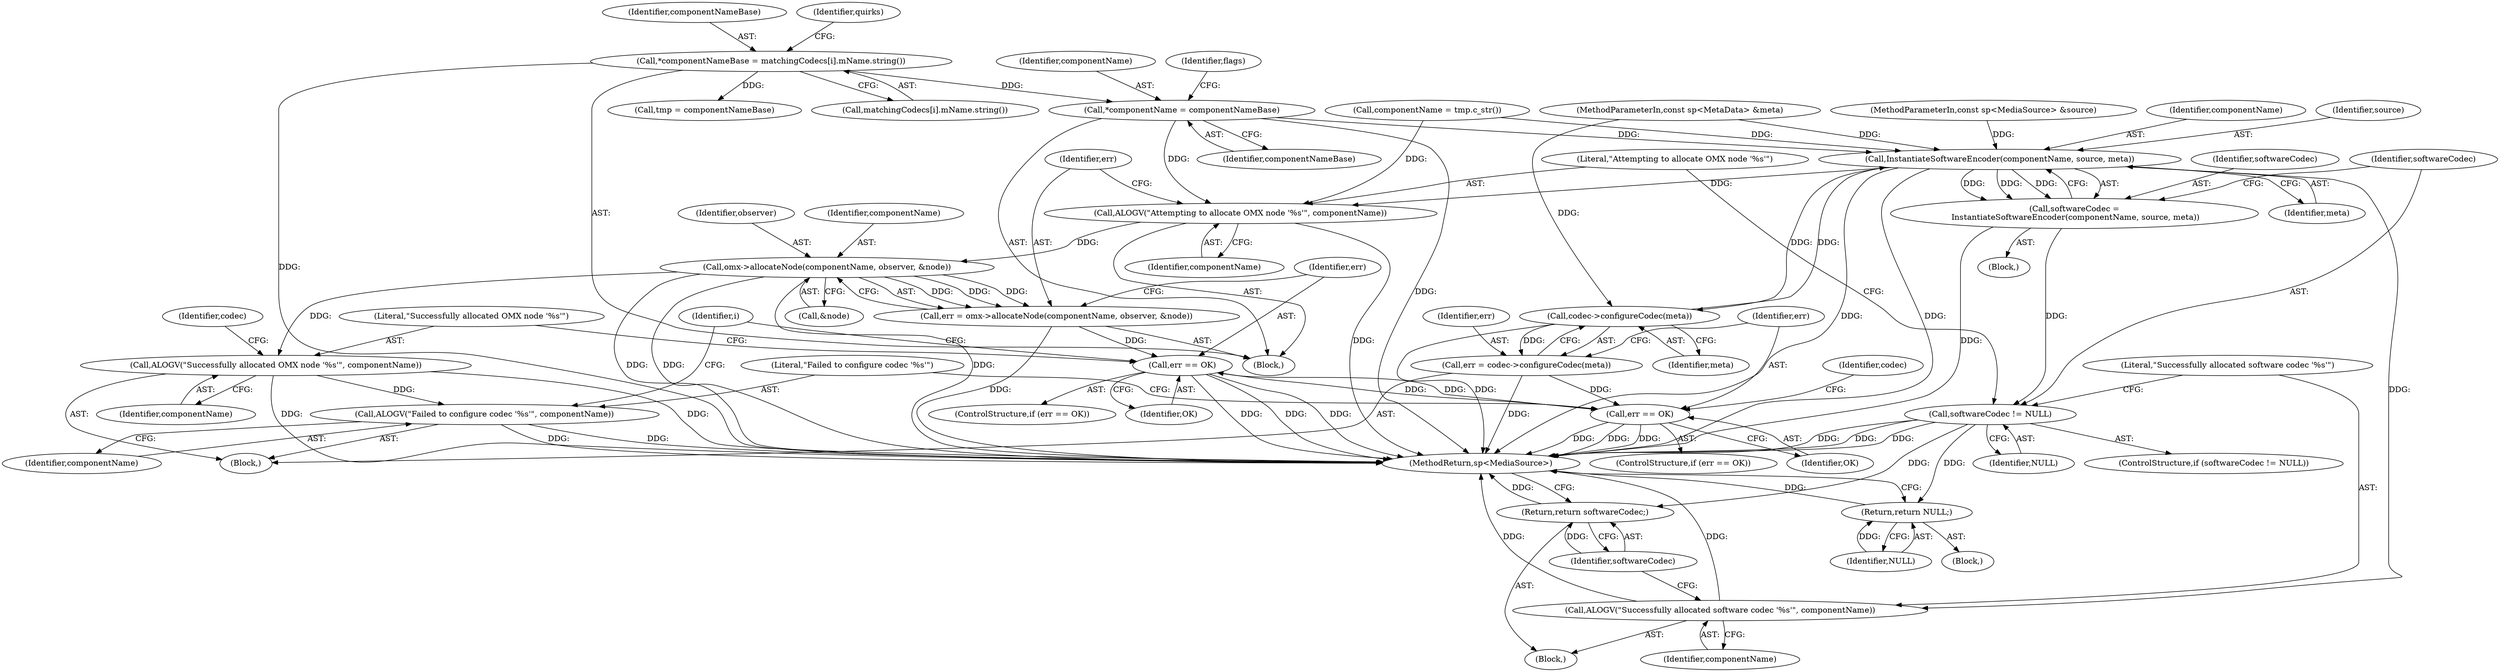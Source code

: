digraph "0_Android_0bb5ced60304da7f61478ffd359e7ba65d72f181_0@pointer" {
"1000185" [label="(Call,*componentName = componentNameBase)"];
"1000173" [label="(Call,*componentNameBase = matchingCodecs[i].mName.string())"];
"1000208" [label="(Call,InstantiateSoftwareEncoder(componentName, source, meta))"];
"1000206" [label="(Call,softwareCodec =\n InstantiateSoftwareEncoder(componentName, source, meta))"];
"1000213" [label="(Call,softwareCodec != NULL)"];
"1000220" [label="(Return,return softwareCodec;)"];
"1000262" [label="(Return,return NULL;)"];
"1000217" [label="(Call,ALOGV(\"Successfully allocated software codec '%s'\", componentName))"];
"1000222" [label="(Call,ALOGV(\"Attempting to allocate OMX node '%s'\", componentName))"];
"1000228" [label="(Call,omx->allocateNode(componentName, observer, &node))"];
"1000226" [label="(Call,err = omx->allocateNode(componentName, observer, &node))"];
"1000234" [label="(Call,err == OK)"];
"1000253" [label="(Call,err == OK)"];
"1000238" [label="(Call,ALOGV(\"Successfully allocated OMX node '%s'\", componentName))"];
"1000259" [label="(Call,ALOGV(\"Failed to configure codec '%s'\", componentName))"];
"1000250" [label="(Call,codec->configureCodec(meta))"];
"1000248" [label="(Call,err = codec->configureCodec(meta))"];
"1000186" [label="(Identifier,componentName)"];
"1000221" [label="(Identifier,softwareCodec)"];
"1000263" [label="(Identifier,NULL)"];
"1000217" [label="(Call,ALOGV(\"Successfully allocated software codec '%s'\", componentName))"];
"1000213" [label="(Call,softwareCodec != NULL)"];
"1000214" [label="(Identifier,softwareCodec)"];
"1000224" [label="(Identifier,componentName)"];
"1000227" [label="(Identifier,err)"];
"1000228" [label="(Call,omx->allocateNode(componentName, observer, &node))"];
"1000226" [label="(Call,err = omx->allocateNode(componentName, observer, &node))"];
"1000239" [label="(Literal,\"Successfully allocated OMX node '%s'\")"];
"1000219" [label="(Identifier,componentName)"];
"1000260" [label="(Literal,\"Failed to configure codec '%s'\")"];
"1000216" [label="(Block,)"];
"1000104" [label="(MethodParameterIn,const sp<MediaSource> &source)"];
"1000206" [label="(Call,softwareCodec =\n InstantiateSoftwareEncoder(componentName, source, meta))"];
"1000174" [label="(Identifier,componentNameBase)"];
"1000229" [label="(Identifier,componentName)"];
"1000252" [label="(ControlStructure,if (err == OK))"];
"1000178" [label="(Identifier,quirks)"];
"1000204" [label="(Block,)"];
"1000262" [label="(Return,return NULL;)"];
"1000230" [label="(Identifier,observer)"];
"1000240" [label="(Identifier,componentName)"];
"1000243" [label="(Identifier,codec)"];
"1000215" [label="(Identifier,NULL)"];
"1000199" [label="(Call,componentName = tmp.c_str())"];
"1000233" [label="(ControlStructure,if (err == OK))"];
"1000248" [label="(Call,err = codec->configureCodec(meta))"];
"1000212" [label="(ControlStructure,if (softwareCodec != NULL))"];
"1000191" [label="(Identifier,flags)"];
"1000234" [label="(Call,err == OK)"];
"1000261" [label="(Identifier,componentName)"];
"1000209" [label="(Identifier,componentName)"];
"1000187" [label="(Identifier,componentNameBase)"];
"1000235" [label="(Identifier,err)"];
"1000220" [label="(Return,return softwareCodec;)"];
"1000231" [label="(Call,&node)"];
"1000207" [label="(Identifier,softwareCodec)"];
"1000237" [label="(Block,)"];
"1000185" [label="(Call,*componentName = componentNameBase)"];
"1000175" [label="(Call,matchingCodecs[i].mName.string())"];
"1000194" [label="(Call,tmp = componentNameBase)"];
"1000259" [label="(Call,ALOGV(\"Failed to configure codec '%s'\", componentName))"];
"1000208" [label="(Call,InstantiateSoftwareEncoder(componentName, source, meta))"];
"1000170" [label="(Identifier,i)"];
"1000173" [label="(Call,*componentNameBase = matchingCodecs[i].mName.string())"];
"1000238" [label="(Call,ALOGV(\"Successfully allocated OMX node '%s'\", componentName))"];
"1000251" [label="(Identifier,meta)"];
"1000264" [label="(MethodReturn,sp<MediaSource>)"];
"1000108" [label="(Block,)"];
"1000236" [label="(Identifier,OK)"];
"1000253" [label="(Call,err == OK)"];
"1000222" [label="(Call,ALOGV(\"Attempting to allocate OMX node '%s'\", componentName))"];
"1000255" [label="(Identifier,OK)"];
"1000171" [label="(Block,)"];
"1000218" [label="(Literal,\"Successfully allocated software codec '%s'\")"];
"1000250" [label="(Call,codec->configureCodec(meta))"];
"1000223" [label="(Literal,\"Attempting to allocate OMX node '%s'\")"];
"1000249" [label="(Identifier,err)"];
"1000210" [label="(Identifier,source)"];
"1000254" [label="(Identifier,err)"];
"1000211" [label="(Identifier,meta)"];
"1000102" [label="(MethodParameterIn,const sp<MetaData> &meta)"];
"1000258" [label="(Identifier,codec)"];
"1000185" -> "1000171"  [label="AST: "];
"1000185" -> "1000187"  [label="CFG: "];
"1000186" -> "1000185"  [label="AST: "];
"1000187" -> "1000185"  [label="AST: "];
"1000191" -> "1000185"  [label="CFG: "];
"1000185" -> "1000264"  [label="DDG: "];
"1000173" -> "1000185"  [label="DDG: "];
"1000185" -> "1000208"  [label="DDG: "];
"1000185" -> "1000222"  [label="DDG: "];
"1000173" -> "1000171"  [label="AST: "];
"1000173" -> "1000175"  [label="CFG: "];
"1000174" -> "1000173"  [label="AST: "];
"1000175" -> "1000173"  [label="AST: "];
"1000178" -> "1000173"  [label="CFG: "];
"1000173" -> "1000264"  [label="DDG: "];
"1000173" -> "1000194"  [label="DDG: "];
"1000208" -> "1000206"  [label="AST: "];
"1000208" -> "1000211"  [label="CFG: "];
"1000209" -> "1000208"  [label="AST: "];
"1000210" -> "1000208"  [label="AST: "];
"1000211" -> "1000208"  [label="AST: "];
"1000206" -> "1000208"  [label="CFG: "];
"1000208" -> "1000264"  [label="DDG: "];
"1000208" -> "1000264"  [label="DDG: "];
"1000208" -> "1000206"  [label="DDG: "];
"1000208" -> "1000206"  [label="DDG: "];
"1000208" -> "1000206"  [label="DDG: "];
"1000199" -> "1000208"  [label="DDG: "];
"1000104" -> "1000208"  [label="DDG: "];
"1000250" -> "1000208"  [label="DDG: "];
"1000102" -> "1000208"  [label="DDG: "];
"1000208" -> "1000217"  [label="DDG: "];
"1000208" -> "1000222"  [label="DDG: "];
"1000208" -> "1000250"  [label="DDG: "];
"1000206" -> "1000204"  [label="AST: "];
"1000207" -> "1000206"  [label="AST: "];
"1000214" -> "1000206"  [label="CFG: "];
"1000206" -> "1000264"  [label="DDG: "];
"1000206" -> "1000213"  [label="DDG: "];
"1000213" -> "1000212"  [label="AST: "];
"1000213" -> "1000215"  [label="CFG: "];
"1000214" -> "1000213"  [label="AST: "];
"1000215" -> "1000213"  [label="AST: "];
"1000218" -> "1000213"  [label="CFG: "];
"1000223" -> "1000213"  [label="CFG: "];
"1000213" -> "1000264"  [label="DDG: "];
"1000213" -> "1000264"  [label="DDG: "];
"1000213" -> "1000264"  [label="DDG: "];
"1000213" -> "1000220"  [label="DDG: "];
"1000213" -> "1000262"  [label="DDG: "];
"1000220" -> "1000216"  [label="AST: "];
"1000220" -> "1000221"  [label="CFG: "];
"1000221" -> "1000220"  [label="AST: "];
"1000264" -> "1000220"  [label="CFG: "];
"1000220" -> "1000264"  [label="DDG: "];
"1000221" -> "1000220"  [label="DDG: "];
"1000262" -> "1000108"  [label="AST: "];
"1000262" -> "1000263"  [label="CFG: "];
"1000263" -> "1000262"  [label="AST: "];
"1000264" -> "1000262"  [label="CFG: "];
"1000262" -> "1000264"  [label="DDG: "];
"1000263" -> "1000262"  [label="DDG: "];
"1000217" -> "1000216"  [label="AST: "];
"1000217" -> "1000219"  [label="CFG: "];
"1000218" -> "1000217"  [label="AST: "];
"1000219" -> "1000217"  [label="AST: "];
"1000221" -> "1000217"  [label="CFG: "];
"1000217" -> "1000264"  [label="DDG: "];
"1000217" -> "1000264"  [label="DDG: "];
"1000222" -> "1000171"  [label="AST: "];
"1000222" -> "1000224"  [label="CFG: "];
"1000223" -> "1000222"  [label="AST: "];
"1000224" -> "1000222"  [label="AST: "];
"1000227" -> "1000222"  [label="CFG: "];
"1000222" -> "1000264"  [label="DDG: "];
"1000199" -> "1000222"  [label="DDG: "];
"1000222" -> "1000228"  [label="DDG: "];
"1000228" -> "1000226"  [label="AST: "];
"1000228" -> "1000231"  [label="CFG: "];
"1000229" -> "1000228"  [label="AST: "];
"1000230" -> "1000228"  [label="AST: "];
"1000231" -> "1000228"  [label="AST: "];
"1000226" -> "1000228"  [label="CFG: "];
"1000228" -> "1000264"  [label="DDG: "];
"1000228" -> "1000264"  [label="DDG: "];
"1000228" -> "1000264"  [label="DDG: "];
"1000228" -> "1000226"  [label="DDG: "];
"1000228" -> "1000226"  [label="DDG: "];
"1000228" -> "1000226"  [label="DDG: "];
"1000228" -> "1000238"  [label="DDG: "];
"1000226" -> "1000171"  [label="AST: "];
"1000227" -> "1000226"  [label="AST: "];
"1000235" -> "1000226"  [label="CFG: "];
"1000226" -> "1000264"  [label="DDG: "];
"1000226" -> "1000234"  [label="DDG: "];
"1000234" -> "1000233"  [label="AST: "];
"1000234" -> "1000236"  [label="CFG: "];
"1000235" -> "1000234"  [label="AST: "];
"1000236" -> "1000234"  [label="AST: "];
"1000239" -> "1000234"  [label="CFG: "];
"1000170" -> "1000234"  [label="CFG: "];
"1000234" -> "1000264"  [label="DDG: "];
"1000234" -> "1000264"  [label="DDG: "];
"1000234" -> "1000264"  [label="DDG: "];
"1000253" -> "1000234"  [label="DDG: "];
"1000234" -> "1000253"  [label="DDG: "];
"1000253" -> "1000252"  [label="AST: "];
"1000253" -> "1000255"  [label="CFG: "];
"1000254" -> "1000253"  [label="AST: "];
"1000255" -> "1000253"  [label="AST: "];
"1000258" -> "1000253"  [label="CFG: "];
"1000260" -> "1000253"  [label="CFG: "];
"1000253" -> "1000264"  [label="DDG: "];
"1000253" -> "1000264"  [label="DDG: "];
"1000253" -> "1000264"  [label="DDG: "];
"1000248" -> "1000253"  [label="DDG: "];
"1000238" -> "1000237"  [label="AST: "];
"1000238" -> "1000240"  [label="CFG: "];
"1000239" -> "1000238"  [label="AST: "];
"1000240" -> "1000238"  [label="AST: "];
"1000243" -> "1000238"  [label="CFG: "];
"1000238" -> "1000264"  [label="DDG: "];
"1000238" -> "1000264"  [label="DDG: "];
"1000238" -> "1000259"  [label="DDG: "];
"1000259" -> "1000237"  [label="AST: "];
"1000259" -> "1000261"  [label="CFG: "];
"1000260" -> "1000259"  [label="AST: "];
"1000261" -> "1000259"  [label="AST: "];
"1000170" -> "1000259"  [label="CFG: "];
"1000259" -> "1000264"  [label="DDG: "];
"1000259" -> "1000264"  [label="DDG: "];
"1000250" -> "1000248"  [label="AST: "];
"1000250" -> "1000251"  [label="CFG: "];
"1000251" -> "1000250"  [label="AST: "];
"1000248" -> "1000250"  [label="CFG: "];
"1000250" -> "1000264"  [label="DDG: "];
"1000250" -> "1000248"  [label="DDG: "];
"1000102" -> "1000250"  [label="DDG: "];
"1000248" -> "1000237"  [label="AST: "];
"1000249" -> "1000248"  [label="AST: "];
"1000254" -> "1000248"  [label="CFG: "];
"1000248" -> "1000264"  [label="DDG: "];
}
